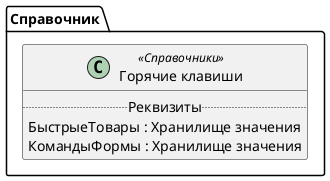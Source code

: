 ﻿@startuml ГорячиеКлавиши
'!include templates.wsd
'..\include templates.wsd
class Справочник.ГорячиеКлавиши as "Горячие клавиши" <<Справочники>>
{
..Реквизиты..
БыстрыеТовары : Хранилище значения
КомандыФормы : Хранилище значения
}
@enduml
